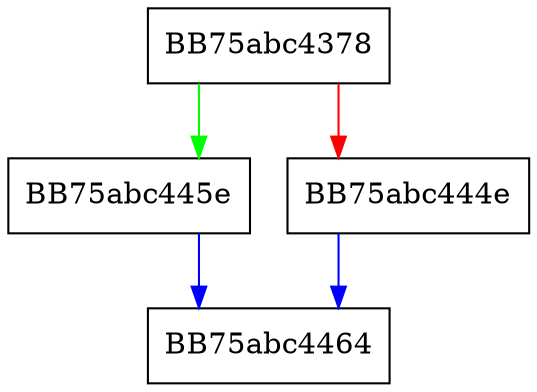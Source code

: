 digraph eIL_cmpxchg64 {
  node [shape="box"];
  graph [splines=ortho];
  BB75abc4378 -> BB75abc445e [color="green"];
  BB75abc4378 -> BB75abc444e [color="red"];
  BB75abc444e -> BB75abc4464 [color="blue"];
  BB75abc445e -> BB75abc4464 [color="blue"];
}